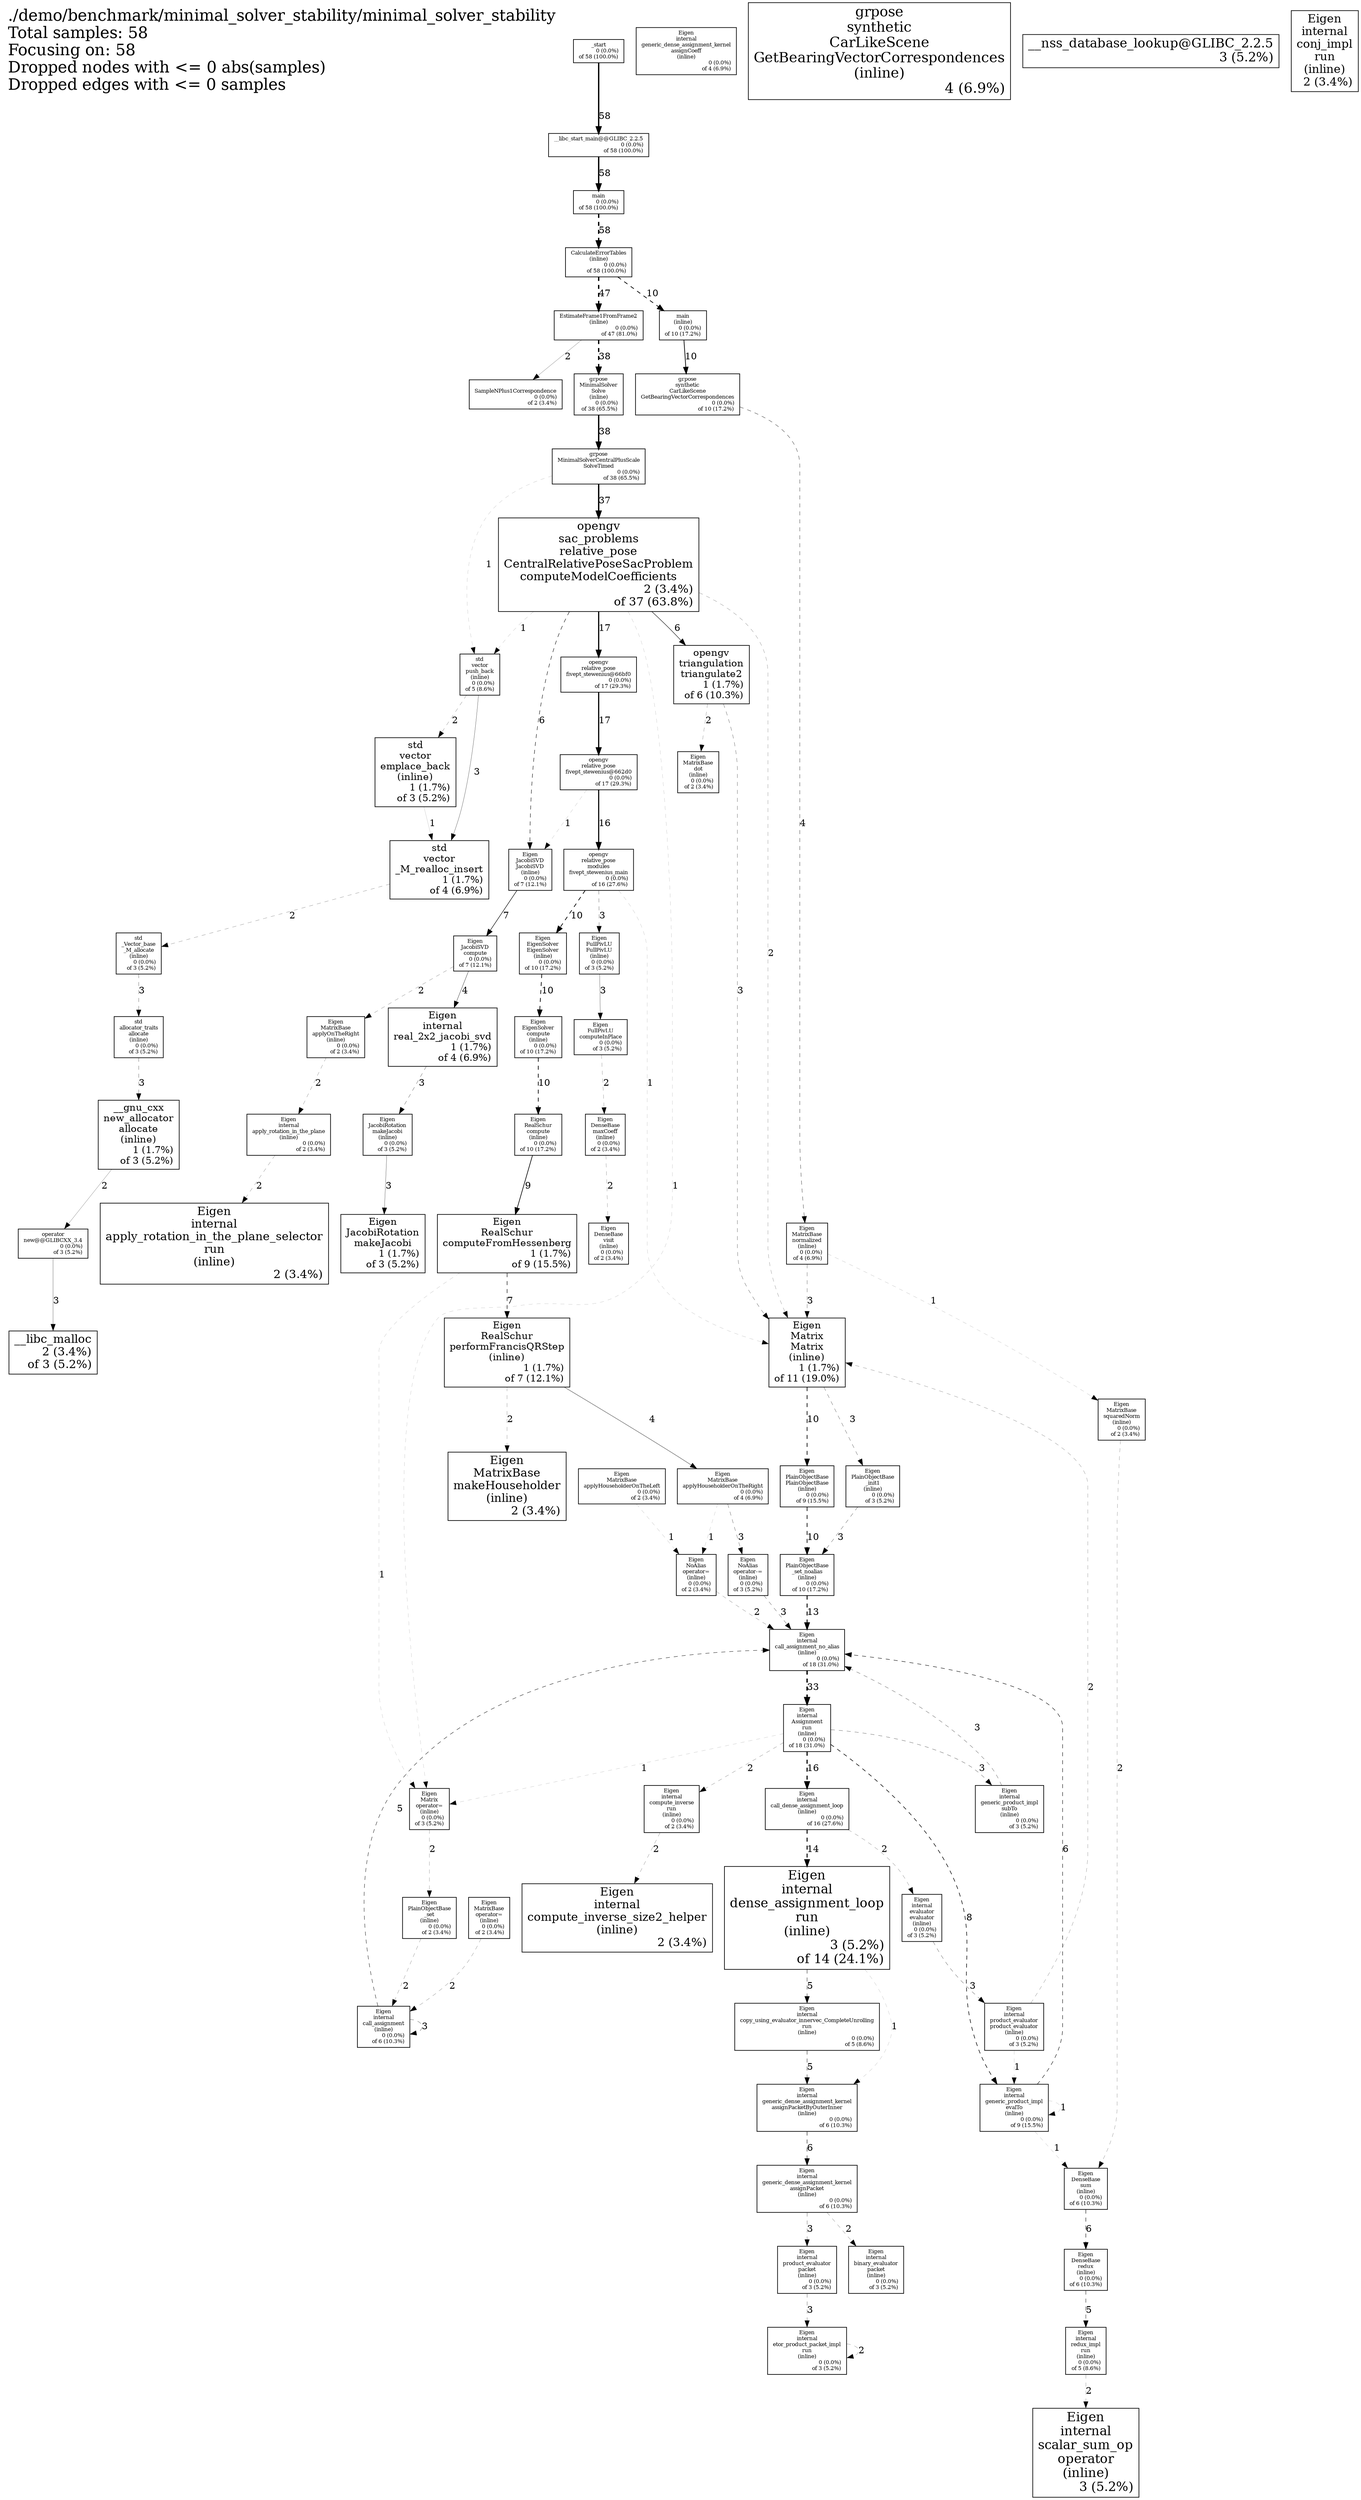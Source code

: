 digraph "./demo/benchmark/minimal_solver_stability/minimal_solver_stability; 58 samples" {
node [width=0.375,height=0.25];
Legend [shape=box,fontsize=24,shape=plaintext,label="./demo/benchmark/minimal_solver_stability/minimal_solver_stability\lTotal samples: 58\lFocusing on: 58\lDropped nodes with <= 0 abs(samples)\lDropped edges with <= 0 samples\l"];
N1 [label="CalculateErrorTables\n(inline)\n0 (0.0%)\rof 58 (100.0%)\r",shape=box,fontsize=8.0];
N2 [label="__libc_start_main@@GLIBC_2.2.5\n0 (0.0%)\rof 58 (100.0%)\r",shape=box,fontsize=8.0];
N3 [label="_start\n0 (0.0%)\rof 58 (100.0%)\r",shape=box,fontsize=8.0];
N4 [label="main\n0 (0.0%)\rof 58 (100.0%)\r",shape=box,fontsize=8.0];
N5 [label="EstimateFrame1FromFrame2\n(inline)\n0 (0.0%)\rof 47 (81.0%)\r",shape=box,fontsize=8.0];
N6 [label="grpose\nMinimalSolver\nSolve\n(inline)\n0 (0.0%)\rof 38 (65.5%)\r",shape=box,fontsize=8.0];
N7 [label="grpose\nMinimalSolverCentralPlusScale\nSolveTimed\n0 (0.0%)\rof 38 (65.5%)\r",shape=box,fontsize=8.0];
N8 [label="opengv\nsac_problems\nrelative_pose\nCentralRelativePoseSacProblem\ncomputeModelCoefficients\n2 (3.4%)\rof 37 (63.8%)\r",shape=box,fontsize=17.3];
N9 [label="Eigen\ninternal\nAssignment\nrun\n(inline)\n0 (0.0%)\rof 18 (31.0%)\r",shape=box,fontsize=8.0];
N10 [label="Eigen\ninternal\ncall_assignment_no_alias\n(inline)\n0 (0.0%)\rof 18 (31.0%)\r",shape=box,fontsize=8.0];
N11 [label="opengv\nrelative_pose\nfivept_stewenius@662d0\n0 (0.0%)\rof 17 (29.3%)\r",shape=box,fontsize=8.0];
N12 [label="opengv\nrelative_pose\nfivept_stewenius@66bf0\n0 (0.0%)\rof 17 (29.3%)\r",shape=box,fontsize=8.0];
N13 [label="Eigen\ninternal\ncall_dense_assignment_loop\n(inline)\n0 (0.0%)\rof 16 (27.6%)\r",shape=box,fontsize=8.0];
N14 [label="opengv\nrelative_pose\nmodules\nfivept_stewenius_main\n0 (0.0%)\rof 16 (27.6%)\r",shape=box,fontsize=8.0];
N15 [label="Eigen\ninternal\ndense_assignment_loop\nrun\n(inline)\n3 (5.2%)\rof 14 (24.1%)\r",shape=box,fontsize=19.4];
N16 [label="Eigen\nMatrix\nMatrix\n(inline)\n1 (1.7%)\rof 11 (19.0%)\r",shape=box,fontsize=14.6];
N17 [label="Eigen\nEigenSolver\nEigenSolver\n(inline)\n0 (0.0%)\rof 10 (17.2%)\r",shape=box,fontsize=8.0];
N18 [label="Eigen\nEigenSolver\ncompute\n(inline)\n0 (0.0%)\rof 10 (17.2%)\r",shape=box,fontsize=8.0];
N19 [label="Eigen\nPlainObjectBase\n_set_noalias\n(inline)\n0 (0.0%)\rof 10 (17.2%)\r",shape=box,fontsize=8.0];
N20 [label="Eigen\nRealSchur\ncompute\n(inline)\n0 (0.0%)\rof 10 (17.2%)\r",shape=box,fontsize=8.0];
N21 [label="grpose\nsynthetic\nCarLikeScene\nGetBearingVectorCorrespondences\n0 (0.0%)\rof 10 (17.2%)\r",shape=box,fontsize=8.0];
N22 [label="main\n(inline)\n0 (0.0%)\rof 10 (17.2%)\r",shape=box,fontsize=8.0];
N23 [label="Eigen\nPlainObjectBase\nPlainObjectBase\n(inline)\n0 (0.0%)\rof 9 (15.5%)\r",shape=box,fontsize=8.0];
N24 [label="Eigen\nRealSchur\ncomputeFromHessenberg\n1 (1.7%)\rof 9 (15.5%)\r",shape=box,fontsize=14.6];
N25 [label="Eigen\ninternal\ngeneric_product_impl\nevalTo\n(inline)\n0 (0.0%)\rof 9 (15.5%)\r",shape=box,fontsize=8.0];
N26 [label="Eigen\nJacobiSVD\nJacobiSVD\n(inline)\n0 (0.0%)\rof 7 (12.1%)\r",shape=box,fontsize=8.0];
N27 [label="Eigen\nJacobiSVD\ncompute\n0 (0.0%)\rof 7 (12.1%)\r",shape=box,fontsize=8.0];
N28 [label="Eigen\nRealSchur\nperformFrancisQRStep\n(inline)\n1 (1.7%)\rof 7 (12.1%)\r",shape=box,fontsize=14.6];
N29 [label="Eigen\nDenseBase\nredux\n(inline)\n0 (0.0%)\rof 6 (10.3%)\r",shape=box,fontsize=8.0];
N30 [label="Eigen\nDenseBase\nsum\n(inline)\n0 (0.0%)\rof 6 (10.3%)\r",shape=box,fontsize=8.0];
N31 [label="Eigen\ninternal\ncall_assignment\n(inline)\n0 (0.0%)\rof 6 (10.3%)\r",shape=box,fontsize=8.0];
N32 [label="Eigen\ninternal\ngeneric_dense_assignment_kernel\nassignPacket\n(inline)\n0 (0.0%)\rof 6 (10.3%)\r",shape=box,fontsize=8.0];
N33 [label="Eigen\ninternal\ngeneric_dense_assignment_kernel\nassignPacketByOuterInner\n(inline)\n0 (0.0%)\rof 6 (10.3%)\r",shape=box,fontsize=8.0];
N34 [label="opengv\ntriangulation\ntriangulate2\n1 (1.7%)\rof 6 (10.3%)\r",shape=box,fontsize=14.6];
N35 [label="Eigen\ninternal\ncopy_using_evaluator_innervec_CompleteUnrolling\nrun\n(inline)\n0 (0.0%)\rof 5 (8.6%)\r",shape=box,fontsize=8.0];
N36 [label="Eigen\ninternal\nredux_impl\nrun\n(inline)\n0 (0.0%)\rof 5 (8.6%)\r",shape=box,fontsize=8.0];
N37 [label="std\nvector\npush_back\n(inline)\n0 (0.0%)\rof 5 (8.6%)\r",shape=box,fontsize=8.0];
N38 [label="Eigen\nMatrixBase\napplyHouseholderOnTheRight\n0 (0.0%)\rof 4 (6.9%)\r",shape=box,fontsize=8.0];
N39 [label="Eigen\nMatrixBase\nnormalized\n(inline)\n0 (0.0%)\rof 4 (6.9%)\r",shape=box,fontsize=8.0];
N40 [label="Eigen\ninternal\ngeneric_dense_assignment_kernel\nassignCoeff\n(inline)\n0 (0.0%)\rof 4 (6.9%)\r",shape=box,fontsize=8.0];
N41 [label="Eigen\ninternal\nreal_2x2_jacobi_svd\n1 (1.7%)\rof 4 (6.9%)\r",shape=box,fontsize=14.6];
N42 [label="grpose\nsynthetic\nCarLikeScene\nGetBearingVectorCorrespondences\n(inline)\n4 (6.9%)\r",shape=box,fontsize=21.1];
N43 [label="std\nvector\n_M_realloc_insert\n1 (1.7%)\rof 4 (6.9%)\r",shape=box,fontsize=14.6];
N44 [label="Eigen\nFullPivLU\nFullPivLU\n(inline)\n0 (0.0%)\rof 3 (5.2%)\r",shape=box,fontsize=8.0];
N45 [label="Eigen\nFullPivLU\ncomputeInPlace\n0 (0.0%)\rof 3 (5.2%)\r",shape=box,fontsize=8.0];
N46 [label="Eigen\nJacobiRotation\nmakeJacobi\n1 (1.7%)\rof 3 (5.2%)\r",shape=box,fontsize=14.6];
N47 [label="Eigen\nJacobiRotation\nmakeJacobi\n(inline)\n0 (0.0%)\rof 3 (5.2%)\r",shape=box,fontsize=8.0];
N48 [label="Eigen\nMatrix\noperator=\n(inline)\n0 (0.0%)\rof 3 (5.2%)\r",shape=box,fontsize=8.0];
N49 [label="Eigen\nNoAlias\noperator-=\n(inline)\n0 (0.0%)\rof 3 (5.2%)\r",shape=box,fontsize=8.0];
N50 [label="Eigen\nPlainObjectBase\n_init1\n(inline)\n0 (0.0%)\rof 3 (5.2%)\r",shape=box,fontsize=8.0];
N51 [label="Eigen\ninternal\nbinary_evaluator\npacket\n(inline)\n0 (0.0%)\rof 3 (5.2%)\r",shape=box,fontsize=8.0];
N52 [label="Eigen\ninternal\netor_product_packet_impl\nrun\n(inline)\n0 (0.0%)\rof 3 (5.2%)\r",shape=box,fontsize=8.0];
N53 [label="Eigen\ninternal\nevaluator\nevaluator\n(inline)\n0 (0.0%)\rof 3 (5.2%)\r",shape=box,fontsize=8.0];
N54 [label="Eigen\ninternal\ngeneric_product_impl\nsubTo\n(inline)\n0 (0.0%)\rof 3 (5.2%)\r",shape=box,fontsize=8.0];
N55 [label="Eigen\ninternal\nproduct_evaluator\npacket\n(inline)\n0 (0.0%)\rof 3 (5.2%)\r",shape=box,fontsize=8.0];
N56 [label="Eigen\ninternal\nproduct_evaluator\nproduct_evaluator\n(inline)\n0 (0.0%)\rof 3 (5.2%)\r",shape=box,fontsize=8.0];
N57 [label="Eigen\ninternal\nscalar_sum_op\noperator\n(inline)\n3 (5.2%)\r",shape=box,fontsize=19.4];
N58 [label="__gnu_cxx\nnew_allocator\nallocate\n(inline)\n1 (1.7%)\rof 3 (5.2%)\r",shape=box,fontsize=14.6];
N59 [label="__libc_malloc\n2 (3.4%)\rof 3 (5.2%)\r",shape=box,fontsize=17.3];
N60 [label="__nss_database_lookup@GLIBC_2.2.5\n3 (5.2%)\r",shape=box,fontsize=19.4];
N61 [label="operator\nnew@@GLIBCXX_3.4\n0 (0.0%)\rof 3 (5.2%)\r",shape=box,fontsize=8.0];
N62 [label="std\n_Vector_base\n_M_allocate\n(inline)\n0 (0.0%)\rof 3 (5.2%)\r",shape=box,fontsize=8.0];
N63 [label="std\nallocator_traits\nallocate\n(inline)\n0 (0.0%)\rof 3 (5.2%)\r",shape=box,fontsize=8.0];
N64 [label="std\nvector\nemplace_back\n(inline)\n1 (1.7%)\rof 3 (5.2%)\r",shape=box,fontsize=14.6];
N65 [label="\nSampleNPlus1Correspondence\n0 (0.0%)\rof 2 (3.4%)\r",shape=box,fontsize=8.0];
N66 [label="Eigen\nDenseBase\nmaxCoeff\n(inline)\n0 (0.0%)\rof 2 (3.4%)\r",shape=box,fontsize=8.0];
N67 [label="Eigen\nDenseBase\nvisit\n(inline)\n0 (0.0%)\rof 2 (3.4%)\r",shape=box,fontsize=8.0];
N68 [label="Eigen\nMatrixBase\napplyHouseholderOnTheLeft\n0 (0.0%)\rof 2 (3.4%)\r",shape=box,fontsize=8.0];
N69 [label="Eigen\nMatrixBase\napplyOnTheRight\n(inline)\n0 (0.0%)\rof 2 (3.4%)\r",shape=box,fontsize=8.0];
N70 [label="Eigen\nMatrixBase\ndot\n(inline)\n0 (0.0%)\rof 2 (3.4%)\r",shape=box,fontsize=8.0];
N71 [label="Eigen\nMatrixBase\nmakeHouseholder\n(inline)\n2 (3.4%)\r",shape=box,fontsize=17.3];
N72 [label="Eigen\nMatrixBase\noperator=\n(inline)\n0 (0.0%)\rof 2 (3.4%)\r",shape=box,fontsize=8.0];
N73 [label="Eigen\nMatrixBase\nsquaredNorm\n(inline)\n0 (0.0%)\rof 2 (3.4%)\r",shape=box,fontsize=8.0];
N74 [label="Eigen\nNoAlias\noperator=\n(inline)\n0 (0.0%)\rof 2 (3.4%)\r",shape=box,fontsize=8.0];
N75 [label="Eigen\nPlainObjectBase\n_set\n(inline)\n0 (0.0%)\rof 2 (3.4%)\r",shape=box,fontsize=8.0];
N76 [label="Eigen\ninternal\napply_rotation_in_the_plane\n(inline)\n0 (0.0%)\rof 2 (3.4%)\r",shape=box,fontsize=8.0];
N77 [label="Eigen\ninternal\napply_rotation_in_the_plane_selector\nrun\n(inline)\n2 (3.4%)\r",shape=box,fontsize=17.3];
N78 [label="Eigen\ninternal\ncompute_inverse\nrun\n(inline)\n0 (0.0%)\rof 2 (3.4%)\r",shape=box,fontsize=8.0];
N79 [label="Eigen\ninternal\ncompute_inverse_size2_helper\n(inline)\n2 (3.4%)\r",shape=box,fontsize=17.3];
N80 [label="Eigen\ninternal\nconj_impl\nrun\n(inline)\n2 (3.4%)\r",shape=box,fontsize=17.3];
N4 -> N1 [label=58, weight=17, style="setlinewidth(2.000000),dashed"];
N2 -> N4 [label=58, weight=17, style="setlinewidth(2.000000)"];
N3 -> N2 [label=58, weight=17, style="setlinewidth(2.000000)"];
N1 -> N5 [label=47, weight=14, style="setlinewidth(2.000000),dashed"];
N6 -> N7 [label=38, weight=12, style="setlinewidth(2.000000)"];
N5 -> N6 [label=38, weight=12, style="setlinewidth(2.000000),dashed"];
N7 -> N8 [label=37, weight=12, style="setlinewidth(2.000000)"];
N10 -> N9 [label=33, weight=11, style="setlinewidth(2.000000),dashed"];
N8 -> N12 [label=17, weight=7, style="setlinewidth(1.758621)"];
N12 -> N11 [label=17, weight=7, style="setlinewidth(1.758621)"];
N11 -> N14 [label=16, weight=6, style="setlinewidth(1.655172)"];
N9 -> N13 [label=16, weight=6, style="setlinewidth(1.655172),dashed"];
N13 -> N15 [label=14, weight=6, style="setlinewidth(1.448276),dashed"];
N19 -> N10 [label=13, weight=6, style="setlinewidth(1.344828),dashed"];
N22 -> N21 [label=10, weight=5, style="setlinewidth(1.034483)"];
N18 -> N20 [label=10, weight=5, style="setlinewidth(1.034483),dashed"];
N17 -> N18 [label=10, weight=5, style="setlinewidth(1.034483),dashed"];
N14 -> N17 [label=10, weight=5, style="setlinewidth(1.034483),dashed"];
N16 -> N23 [label=10, weight=5, style="setlinewidth(1.034483),dashed"];
N1 -> N22 [label=10, weight=5, style="setlinewidth(1.034483),dashed"];
N23 -> N19 [label=10, weight=5, style="setlinewidth(1.034483),dashed"];
N20 -> N24 [label=9, weight=4, style="setlinewidth(0.931034)"];
N9 -> N25 [label=8, weight=4, style="setlinewidth(0.827586),dashed"];
N24 -> N28 [label=7, weight=3, style="setlinewidth(0.724138),dashed"];
N26 -> N27 [label=7, weight=3, style="setlinewidth(0.724138)"];
N33 -> N32 [label=6, weight=3, style="setlinewidth(0.620690),dashed"];
N8 -> N34 [label=6, weight=3, style="setlinewidth(0.620690)"];
N25 -> N10 [label=6, weight=3, style="setlinewidth(0.620690),dashed"];
N8 -> N26 [label=6, weight=3, style="setlinewidth(0.620690),dashed"];
N30 -> N29 [label=6, weight=3, style="setlinewidth(0.620690),dashed"];
N31 -> N10 [label=5, weight=3, style="setlinewidth(0.517241),dashed"];
N15 -> N35 [label=5, weight=3, style="setlinewidth(0.517241),dashed"];
N29 -> N36 [label=5, weight=3, style="setlinewidth(0.517241),dashed"];
N35 -> N33 [label=5, weight=3, style="setlinewidth(0.517241),dashed"];
N27 -> N41 [label=4, weight=2, style="setlinewidth(0.413793)"];
N21 -> N39 [label=4, weight=2, style="setlinewidth(0.413793),dashed"];
N28 -> N38 [label=4, weight=2, style="setlinewidth(0.413793)"];
N44 -> N45 [label=3, weight=2, style="setlinewidth(0.310345)"];
N50 -> N19 [label=3, weight=2, style="setlinewidth(0.310345),dashed"];
N62 -> N63 [label=3, weight=2, style="setlinewidth(0.310345),dashed"];
N38 -> N49 [label=3, weight=2, style="setlinewidth(0.310345),dashed"];
N37 -> N43 [label=3, weight=2, style="setlinewidth(0.310345)"];
N63 -> N58 [label=3, weight=2, style="setlinewidth(0.310345),dashed"];
N14 -> N44 [label=3, weight=2, style="setlinewidth(0.310345),dashed"];
N61 -> N59 [label=3, weight=2, style="setlinewidth(0.310345)"];
N16 -> N50 [label=3, weight=2, style="setlinewidth(0.310345),dashed"];
N47 -> N46 [label=3, weight=2, style="setlinewidth(0.310345)"];
N9 -> N54 [label=3, weight=2, style="setlinewidth(0.310345),dashed"];
N32 -> N55 [label=3, weight=2, style="setlinewidth(0.310345),dashed"];
N34 -> N16 [label=3, weight=2, style="setlinewidth(0.310345),dashed"];
N39 -> N16 [label=3, weight=2, style="setlinewidth(0.310345),dashed"];
N31 -> N31 [label=3, weight=2, style="setlinewidth(0.310345),dashed"];
N53 -> N56 [label=3, weight=2, style="setlinewidth(0.310345),dashed"];
N54 -> N10 [label=3, weight=2, style="setlinewidth(0.310345),dashed"];
N55 -> N52 [label=3, weight=2, style="setlinewidth(0.310345),dashed"];
N49 -> N10 [label=3, weight=2, style="setlinewidth(0.310345),dashed"];
N41 -> N47 [label=3, weight=2, style="setlinewidth(0.310345),dashed"];
N58 -> N61 [label=2, weight=1, style="setlinewidth(0.206897)"];
N37 -> N64 [label=2, weight=1, style="setlinewidth(0.206897),dashed"];
N66 -> N67 [label=2, weight=1, style="setlinewidth(0.206897),dashed"];
N27 -> N69 [label=2, weight=1, style="setlinewidth(0.206897),dashed"];
N56 -> N16 [label=2, weight=1, style="setlinewidth(0.206897),dashed"];
N45 -> N66 [label=2, weight=1, style="setlinewidth(0.206897),dashed"];
N9 -> N78 [label=2, weight=1, style="setlinewidth(0.206897),dashed"];
N5 -> N65 [label=2, weight=1, style="setlinewidth(0.206897)"];
N78 -> N79 [label=2, weight=1, style="setlinewidth(0.206897),dashed"];
N76 -> N77 [label=2, weight=1, style="setlinewidth(0.206897),dashed"];
N13 -> N53 [label=2, weight=1, style="setlinewidth(0.206897),dashed"];
N74 -> N10 [label=2, weight=1, style="setlinewidth(0.206897),dashed"];
N32 -> N51 [label=2, weight=1, style="setlinewidth(0.206897),dashed"];
N75 -> N31 [label=2, weight=1, style="setlinewidth(0.206897),dashed"];
N34 -> N70 [label=2, weight=1, style="setlinewidth(0.206897),dashed"];
N43 -> N62 [label=2, weight=1, style="setlinewidth(0.206897),dashed"];
N52 -> N52 [label=2, weight=1, style="setlinewidth(0.206897),dashed"];
N48 -> N75 [label=2, weight=1, style="setlinewidth(0.206897),dashed"];
N28 -> N71 [label=2, weight=1, style="setlinewidth(0.206897),dashed"];
N69 -> N76 [label=2, weight=1, style="setlinewidth(0.206897),dashed"];
N36 -> N57 [label=2, weight=1, style="setlinewidth(0.206897),dashed"];
N73 -> N30 [label=2, weight=1, style="setlinewidth(0.206897),dashed"];
N72 -> N31 [label=2, weight=1, style="setlinewidth(0.206897),dashed"];
N8 -> N16 [label=2, weight=1, style="setlinewidth(0.206897),dashed"];
N25 -> N25 [label=1, weight=1, style="setlinewidth(0.103448),dashed"];
N9 -> N48 [label=1, weight=1, style="setlinewidth(0.103448),dashed"];
N11 -> N26 [label=1, weight=1, style="setlinewidth(0.103448),dashed"];
N15 -> N33 [label=1, weight=1, style="setlinewidth(0.103448),dashed"];
N8 -> N37 [label=1, weight=1, style="setlinewidth(0.103448),dashed"];
N38 -> N74 [label=1, weight=1, style="setlinewidth(0.103448),dashed"];
N14 -> N16 [label=1, weight=1, style="setlinewidth(0.103448),dashed"];
N64 -> N43 [label=1, weight=1, style="setlinewidth(0.103448)"];
N8 -> N48 [label=1, weight=1, style="setlinewidth(0.103448),dashed"];
N7 -> N37 [label=1, weight=1, style="setlinewidth(0.103448),dashed"];
N56 -> N25 [label=1, weight=1, style="setlinewidth(0.103448),dashed"];
N39 -> N73 [label=1, weight=1, style="setlinewidth(0.103448),dashed"];
N25 -> N30 [label=1, weight=1, style="setlinewidth(0.103448),dashed"];
N24 -> N48 [label=1, weight=1, style="setlinewidth(0.103448),dashed"];
N68 -> N74 [label=1, weight=1, style="setlinewidth(0.103448),dashed"];
}
